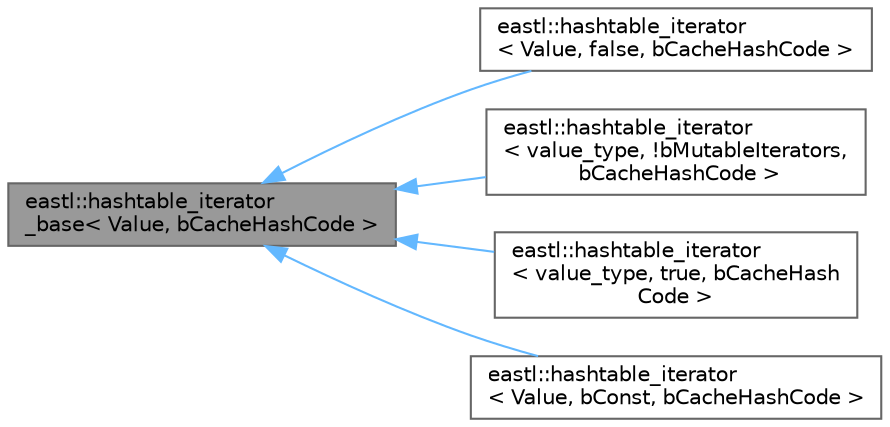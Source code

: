 digraph "eastl::hashtable_iterator_base&lt; Value, bCacheHashCode &gt;"
{
 // LATEX_PDF_SIZE
  bgcolor="transparent";
  edge [fontname=Helvetica,fontsize=10,labelfontname=Helvetica,labelfontsize=10];
  node [fontname=Helvetica,fontsize=10,shape=box,height=0.2,width=0.4];
  rankdir="LR";
  Node1 [id="Node000001",label="eastl::hashtable_iterator\l_base\< Value, bCacheHashCode \>",height=0.2,width=0.4,color="gray40", fillcolor="grey60", style="filled", fontcolor="black",tooltip=" "];
  Node1 -> Node2 [id="edge1_Node000001_Node000002",dir="back",color="steelblue1",style="solid",tooltip=" "];
  Node2 [id="Node000002",label="eastl::hashtable_iterator\l\< Value, false, bCacheHashCode \>",height=0.2,width=0.4,color="gray40", fillcolor="white", style="filled",URL="$structeastl_1_1hashtable__iterator.html",tooltip=" "];
  Node1 -> Node3 [id="edge2_Node000001_Node000003",dir="back",color="steelblue1",style="solid",tooltip=" "];
  Node3 [id="Node000003",label="eastl::hashtable_iterator\l\< value_type, !bMutableIterators,\l bCacheHashCode \>",height=0.2,width=0.4,color="gray40", fillcolor="white", style="filled",URL="$structeastl_1_1hashtable__iterator.html",tooltip=" "];
  Node1 -> Node4 [id="edge3_Node000001_Node000004",dir="back",color="steelblue1",style="solid",tooltip=" "];
  Node4 [id="Node000004",label="eastl::hashtable_iterator\l\< value_type, true, bCacheHash\lCode \>",height=0.2,width=0.4,color="gray40", fillcolor="white", style="filled",URL="$structeastl_1_1hashtable__iterator.html",tooltip=" "];
  Node1 -> Node5 [id="edge4_Node000001_Node000005",dir="back",color="steelblue1",style="solid",tooltip=" "];
  Node5 [id="Node000005",label="eastl::hashtable_iterator\l\< Value, bConst, bCacheHashCode \>",height=0.2,width=0.4,color="gray40", fillcolor="white", style="filled",URL="$structeastl_1_1hashtable__iterator.html",tooltip=" "];
}
